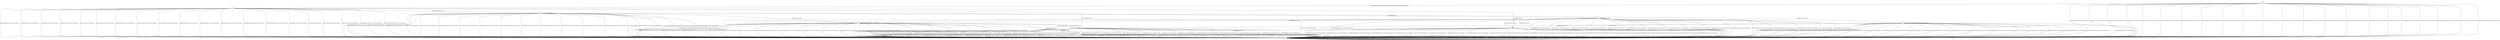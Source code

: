 digraph g {

	s0 [shape="circle" label="s0"];
	s1 [shape="circle" label="s1"];
	s2 [shape="circle" label="s2"];
	s3 [shape="circle" label="s3"];
	s4 [shape="circle" label="s4"];
	s5 [shape="circle" label="s5"];
	s6 [shape="circle" label="s6"];
	s7 [shape="circle" label="s7"];
	s8 [shape="circle" label="s8"];
	s9 [shape="circle" label="s9"];
	s0 -> s1 [label="ClientHelloRSAReset / SERVER_HELLOCERTIFICATECERTIFICATE_REQUESTSERVER_HELLO_DONE"];
	s0 -> s2 [label="ClientKeyExchange / Alert1.0ConnectionClosed"];
	s0 -> s2 [label="EmptyCertificate / Alert1.0ConnectionClosed"];
	s0 -> s2 [label="ChangeCipherSpec / Alert1.0ConnectionClosed"];
	s0 -> s2 [label="Finished / Alert1.0ConnectionClosed"];
	s0 -> s2 [label="ApplicationData / Alert2.10ConnectionClosed"];
	s0 -> s2 [label="ApplicationDataEmpty / Alert1.0ConnectionClosed"];
	s0 -> s2 [label="ClientCertificateValid / Alert1.0ConnectionClosed"];
	s0 -> s2 [label="ClientCertificateInvalid / Alert1.0ConnectionClosed"];
	s0 -> s2 [label="ClientCertificateVerify / Alert1.0ConnectionClosed"];
	s0 -> s2 [label="CertificateRequest / Alert2.10ConnectionClosed"];
	s0 -> s2 [label="HelloVerifyRequest / Alert2.10ConnectionClosed"];
	s0 -> s2 [label="DHClientKeyExchange / Alert1.0ConnectionClosed"];
	s0 -> s2 [label="DHEServerKeyExchange / Alert1.0ConnectionClosed"];
	s0 -> s2 [label="ECDHClientKeyExchange / Alert1.0ConnectionClosed"];
	s0 -> s2 [label="ECDHEServerKeyExchange / Alert1.0ConnectionClosed"];
	s0 -> s2 [label="ServerHelloDone / Alert1.0ConnectionClosed"];
	s0 -> s2 [label="Alert / Alert1.0ConnectionClosed"];
	s0 -> s2 [label="SSL2ClientHello / Alert1.0ConnectionClosed"];
	s0 -> s2 [label="HelloRequest / Alert2.10ConnectionClosed"];
	s0 -> s2 [label="EncryptedExtensionMessage / Alert1.0ConnectionClosed"];
	s0 -> s2 [label="ServerHello / Alert2.10ConnectionClosed"];
	s0 -> s2 [label="ClientCertificateVerifyInvalid / Alert1.0ConnectionClosed"];
	s1 -> s2 [label="ClientHelloRSAReset / Alert1.0ConnectionClosed"];
	s1 -> s2 [label="ClientKeyExchange / Alert1.0ConnectionClosed"];
	s1 -> s2 [label="EmptyCertificate / Alert1.0ConnectionClosed"];
	s1 -> s2 [label="ChangeCipherSpec / Alert1.0ConnectionClosed"];
	s1 -> s2 [label="Finished / Alert1.0ConnectionClosed"];
	s1 -> s2 [label="ApplicationData / Alert2.10ConnectionClosed"];
	s1 -> s2 [label="ApplicationDataEmpty / Alert1.0ConnectionClosed"];
	s1 -> s3 [label="ClientCertificateValid / Empty"];
	s1 -> s2 [label="ClientCertificateInvalid / Alert1.0ConnectionClosed"];
	s1 -> s2 [label="ClientCertificateVerify / Alert1.0ConnectionClosed"];
	s1 -> s4 [label="CertificateRequest / Empty"];
	s1 -> s2 [label="HelloVerifyRequest / Alert1.0ConnectionClosed"];
	s1 -> s2 [label="DHClientKeyExchange / Alert1.0ConnectionClosed"];
	s1 -> s2 [label="DHEServerKeyExchange / Alert1.0ConnectionClosed"];
	s1 -> s2 [label="ECDHClientKeyExchange / Alert1.0ConnectionClosed"];
	s1 -> s2 [label="ECDHEServerKeyExchange / Alert1.0ConnectionClosed"];
	s1 -> s2 [label="ServerHelloDone / Alert1.0ConnectionClosed"];
	s1 -> s2 [label="Alert / Alert1.0ConnectionClosed"];
	s1 -> s2 [label="SSL2ClientHello / Alert1.0ConnectionClosed"];
	s1 -> s2 [label="HelloRequest / Alert2.10ConnectionClosed"];
	s1 -> s2 [label="EncryptedExtensionMessage / Alert1.0ConnectionClosed"];
	s1 -> s6 [label="ServerHello / Empty"];
	s1 -> s2 [label="ClientCertificateVerifyInvalid / Alert1.0ConnectionClosed"];
	s2 -> s2 [label="ClientHelloRSAReset / ConnectionClosed"];
	s2 -> s2 [label="ClientKeyExchange / ConnectionClosed"];
	s2 -> s2 [label="EmptyCertificate / ConnectionClosed"];
	s2 -> s2 [label="ChangeCipherSpec / ConnectionClosed"];
	s2 -> s2 [label="Finished / ConnectionClosed"];
	s2 -> s2 [label="ApplicationData / ConnectionClosed"];
	s2 -> s2 [label="ApplicationDataEmpty / ConnectionClosed"];
	s2 -> s2 [label="ClientCertificateValid / ConnectionClosed"];
	s2 -> s2 [label="ClientCertificateInvalid / ConnectionClosed"];
	s2 -> s2 [label="ClientCertificateVerify / ConnectionClosed"];
	s2 -> s2 [label="CertificateRequest / ConnectionClosed"];
	s2 -> s2 [label="HelloVerifyRequest / ConnectionClosed"];
	s2 -> s2 [label="DHClientKeyExchange / ConnectionClosed"];
	s2 -> s2 [label="DHEServerKeyExchange / ConnectionClosed"];
	s2 -> s2 [label="ECDHClientKeyExchange / ConnectionClosed"];
	s2 -> s2 [label="ECDHEServerKeyExchange / ConnectionClosed"];
	s2 -> s2 [label="ServerHelloDone / ConnectionClosed"];
	s2 -> s2 [label="Alert / ConnectionClosed"];
	s2 -> s2 [label="SSL2ClientHello / ConnectionClosed"];
	s2 -> s2 [label="HelloRequest / ConnectionClosed"];
	s2 -> s2 [label="EncryptedExtensionMessage / ConnectionClosed"];
	s2 -> s2 [label="ServerHello / ConnectionClosed"];
	s2 -> s2 [label="ClientCertificateVerifyInvalid / ConnectionClosed"];
	s3 -> s2 [label="ClientHelloRSAReset / Alert1.0ConnectionClosed"];
	s3 -> s9 [label="ClientKeyExchange / Empty"];
	s3 -> s2 [label="EmptyCertificate / Alert1.0ConnectionClosed"];
	s3 -> s2 [label="ChangeCipherSpec / Alert1.0ConnectionClosed"];
	s3 -> s2 [label="Finished / Alert1.0ConnectionClosed"];
	s3 -> s2 [label="ApplicationData / Alert2.10ConnectionClosed"];
	s3 -> s2 [label="ApplicationDataEmpty / Alert1.0ConnectionClosed"];
	s3 -> s2 [label="ClientCertificateValid / Alert1.0ConnectionClosed"];
	s3 -> s2 [label="ClientCertificateInvalid / Alert1.0ConnectionClosed"];
	s3 -> s2 [label="ClientCertificateVerify / Alert1.0ConnectionClosed"];
	s3 -> s5 [label="CertificateRequest / Empty"];
	s3 -> s2 [label="HelloVerifyRequest / Alert1.0ConnectionClosed"];
	s3 -> s2 [label="DHClientKeyExchange / Alert1.0ConnectionClosed"];
	s3 -> s2 [label="DHEServerKeyExchange / Alert1.0ConnectionClosed"];
	s3 -> s2 [label="ECDHClientKeyExchange / Alert1.0ConnectionClosed"];
	s3 -> s2 [label="ECDHEServerKeyExchange / Alert1.0ConnectionClosed"];
	s3 -> s3 [label="ServerHelloDone / Empty"];
	s3 -> s2 [label="Alert / Alert1.0ConnectionClosed"];
	s3 -> s2 [label="SSL2ClientHello / Alert1.0ConnectionClosed"];
	s3 -> s2 [label="HelloRequest / Alert2.10ConnectionClosed"];
	s3 -> s2 [label="EncryptedExtensionMessage / Alert1.0ConnectionClosed"];
	s3 -> s7 [label="ServerHello / Empty"];
	s3 -> s2 [label="ClientCertificateVerifyInvalid / Alert1.0ConnectionClosed"];
	s4 -> s2 [label="ClientHelloRSAReset / Alert1.0ConnectionClosed"];
	s4 -> s2 [label="ClientKeyExchange / Alert1.0ConnectionClosed"];
	s4 -> s2 [label="EmptyCertificate / Alert1.0ConnectionClosed"];
	s4 -> s2 [label="ChangeCipherSpec / Alert1.0ConnectionClosed"];
	s4 -> s2 [label="Finished / Alert1.0ConnectionClosed"];
	s4 -> s2 [label="ApplicationData / Alert2.10ConnectionClosed"];
	s4 -> s2 [label="ApplicationDataEmpty / Alert1.0ConnectionClosed"];
	s4 -> s5 [label="ClientCertificateValid / Empty"];
	s4 -> s2 [label="ClientCertificateInvalid / Alert1.0ConnectionClosed"];
	s4 -> s2 [label="ClientCertificateVerify / Alert1.0ConnectionClosed"];
	s4 -> s2 [label="CertificateRequest / Alert1.0ConnectionClosed"];
	s4 -> s2 [label="HelloVerifyRequest / Alert1.0ConnectionClosed"];
	s4 -> s2 [label="DHClientKeyExchange / Alert1.0ConnectionClosed"];
	s4 -> s2 [label="DHEServerKeyExchange / Alert1.0ConnectionClosed"];
	s4 -> s2 [label="ECDHClientKeyExchange / Alert1.0ConnectionClosed"];
	s4 -> s2 [label="ECDHEServerKeyExchange / Alert1.0ConnectionClosed"];
	s4 -> s2 [label="ServerHelloDone / Alert1.0ConnectionClosed"];
	s4 -> s2 [label="Alert / Alert1.0ConnectionClosed"];
	s4 -> s2 [label="SSL2ClientHello / Alert1.0ConnectionClosed"];
	s4 -> s2 [label="HelloRequest / Alert2.10ConnectionClosed"];
	s4 -> s2 [label="EncryptedExtensionMessage / Alert1.0ConnectionClosed"];
	s4 -> s8 [label="ServerHello / Empty"];
	s4 -> s2 [label="ClientCertificateVerifyInvalid / Alert1.0ConnectionClosed"];
	s5 -> s2 [label="ClientHelloRSAReset / Alert1.0ConnectionClosed"];
	s5 -> s4 [label="ClientKeyExchange / Empty"];
	s5 -> s2 [label="EmptyCertificate / Alert1.0ConnectionClosed"];
	s5 -> s2 [label="ChangeCipherSpec / Alert1.0ConnectionClosed"];
	s5 -> s2 [label="Finished / Alert1.0ConnectionClosed"];
	s5 -> s2 [label="ApplicationData / Alert2.10ConnectionClosed"];
	s5 -> s2 [label="ApplicationDataEmpty / Alert1.0ConnectionClosed"];
	s5 -> s2 [label="ClientCertificateValid / Alert1.0ConnectionClosed"];
	s5 -> s2 [label="ClientCertificateInvalid / Alert1.0ConnectionClosed"];
	s5 -> s2 [label="ClientCertificateVerify / Alert1.0ConnectionClosed"];
	s5 -> s2 [label="CertificateRequest / Alert1.0ConnectionClosed"];
	s5 -> s2 [label="HelloVerifyRequest / Alert1.0ConnectionClosed"];
	s5 -> s2 [label="DHClientKeyExchange / Alert1.0ConnectionClosed"];
	s5 -> s2 [label="DHEServerKeyExchange / Alert1.0ConnectionClosed"];
	s5 -> s2 [label="ECDHClientKeyExchange / Alert1.0ConnectionClosed"];
	s5 -> s2 [label="ECDHEServerKeyExchange / Alert1.0ConnectionClosed"];
	s5 -> s5 [label="ServerHelloDone / Empty"];
	s5 -> s2 [label="Alert / Alert1.0ConnectionClosed"];
	s5 -> s2 [label="SSL2ClientHello / Alert1.0ConnectionClosed"];
	s5 -> s2 [label="HelloRequest / Alert2.10ConnectionClosed"];
	s5 -> s2 [label="EncryptedExtensionMessage / Alert1.0ConnectionClosed"];
	s5 -> s5 [label="ServerHello / Empty"];
	s5 -> s2 [label="ClientCertificateVerifyInvalid / Alert1.0ConnectionClosed"];
	s6 -> s2 [label="ClientHelloRSAReset / Alert1.0ConnectionClosed"];
	s6 -> s2 [label="ClientKeyExchange / Alert1.0ConnectionClosed"];
	s6 -> s2 [label="EmptyCertificate / Alert1.0ConnectionClosed"];
	s6 -> s2 [label="ChangeCipherSpec / Alert1.0ConnectionClosed"];
	s6 -> s2 [label="Finished / Alert1.0ConnectionClosed"];
	s6 -> s2 [label="ApplicationData / Alert2.10ConnectionClosed"];
	s6 -> s2 [label="ApplicationDataEmpty / Alert1.0ConnectionClosed"];
	s6 -> s7 [label="ClientCertificateValid / Empty"];
	s6 -> s2 [label="ClientCertificateInvalid / Alert1.0ConnectionClosed"];
	s6 -> s2 [label="ClientCertificateVerify / Alert1.0ConnectionClosed"];
	s6 -> s8 [label="CertificateRequest / Empty"];
	s6 -> s2 [label="HelloVerifyRequest / Alert1.0ConnectionClosed"];
	s6 -> s2 [label="DHClientKeyExchange / Alert1.0ConnectionClosed"];
	s6 -> s2 [label="DHEServerKeyExchange / Alert1.0ConnectionClosed"];
	s6 -> s2 [label="ECDHClientKeyExchange / Alert1.0ConnectionClosed"];
	s6 -> s2 [label="ECDHEServerKeyExchange / Alert1.0ConnectionClosed"];
	s6 -> s2 [label="ServerHelloDone / Alert1.0ConnectionClosed"];
	s6 -> s2 [label="Alert / Alert1.0ConnectionClosed"];
	s6 -> s2 [label="SSL2ClientHello / Alert1.0ConnectionClosed"];
	s6 -> s2 [label="HelloRequest / Alert2.10ConnectionClosed"];
	s6 -> s2 [label="EncryptedExtensionMessage / Alert1.0ConnectionClosed"];
	s6 -> s2 [label="ServerHello / Alert1.0ConnectionClosed"];
	s6 -> s2 [label="ClientCertificateVerifyInvalid / Alert1.0ConnectionClosed"];
	s7 -> s2 [label="ClientHelloRSAReset / Alert1.0ConnectionClosed"];
	s7 -> s6 [label="ClientKeyExchange / Empty"];
	s7 -> s2 [label="EmptyCertificate / Alert1.0ConnectionClosed"];
	s7 -> s2 [label="ChangeCipherSpec / Alert1.0ConnectionClosed"];
	s7 -> s2 [label="Finished / Alert1.0ConnectionClosed"];
	s7 -> s2 [label="ApplicationData / Alert2.10ConnectionClosed"];
	s7 -> s2 [label="ApplicationDataEmpty / Alert1.0ConnectionClosed"];
	s7 -> s2 [label="ClientCertificateValid / Alert1.0ConnectionClosed"];
	s7 -> s2 [label="ClientCertificateInvalid / Alert1.0ConnectionClosed"];
	s7 -> s2 [label="ClientCertificateVerify / Alert1.0ConnectionClosed"];
	s7 -> s5 [label="CertificateRequest / Empty"];
	s7 -> s2 [label="HelloVerifyRequest / Alert1.0ConnectionClosed"];
	s7 -> s2 [label="DHClientKeyExchange / Alert1.0ConnectionClosed"];
	s7 -> s2 [label="DHEServerKeyExchange / Alert1.0ConnectionClosed"];
	s7 -> s2 [label="ECDHClientKeyExchange / Alert1.0ConnectionClosed"];
	s7 -> s2 [label="ECDHEServerKeyExchange / Alert1.0ConnectionClosed"];
	s7 -> s7 [label="ServerHelloDone / Empty"];
	s7 -> s2 [label="Alert / Alert1.0ConnectionClosed"];
	s7 -> s2 [label="SSL2ClientHello / Alert1.0ConnectionClosed"];
	s7 -> s2 [label="HelloRequest / Alert2.10ConnectionClosed"];
	s7 -> s2 [label="EncryptedExtensionMessage / Alert1.0ConnectionClosed"];
	s7 -> s2 [label="ServerHello / Alert1.0ConnectionClosed"];
	s7 -> s2 [label="ClientCertificateVerifyInvalid / Alert1.0ConnectionClosed"];
	s8 -> s2 [label="ClientHelloRSAReset / Alert1.0ConnectionClosed"];
	s8 -> s2 [label="ClientKeyExchange / Alert1.0ConnectionClosed"];
	s8 -> s2 [label="EmptyCertificate / Alert1.0ConnectionClosed"];
	s8 -> s2 [label="ChangeCipherSpec / Alert1.0ConnectionClosed"];
	s8 -> s2 [label="Finished / Alert1.0ConnectionClosed"];
	s8 -> s2 [label="ApplicationData / Alert2.10ConnectionClosed"];
	s8 -> s2 [label="ApplicationDataEmpty / Alert1.0ConnectionClosed"];
	s8 -> s5 [label="ClientCertificateValid / Empty"];
	s8 -> s2 [label="ClientCertificateInvalid / Alert1.0ConnectionClosed"];
	s8 -> s2 [label="ClientCertificateVerify / Alert1.0ConnectionClosed"];
	s8 -> s2 [label="CertificateRequest / Alert1.0ConnectionClosed"];
	s8 -> s2 [label="HelloVerifyRequest / Alert1.0ConnectionClosed"];
	s8 -> s2 [label="DHClientKeyExchange / Alert1.0ConnectionClosed"];
	s8 -> s2 [label="DHEServerKeyExchange / Alert1.0ConnectionClosed"];
	s8 -> s2 [label="ECDHClientKeyExchange / Alert1.0ConnectionClosed"];
	s8 -> s2 [label="ECDHEServerKeyExchange / Alert1.0ConnectionClosed"];
	s8 -> s2 [label="ServerHelloDone / Alert1.0ConnectionClosed"];
	s8 -> s2 [label="Alert / Alert1.0ConnectionClosed"];
	s8 -> s2 [label="SSL2ClientHello / Alert1.0ConnectionClosed"];
	s8 -> s2 [label="HelloRequest / Alert2.10ConnectionClosed"];
	s8 -> s2 [label="EncryptedExtensionMessage / Alert1.0ConnectionClosed"];
	s8 -> s2 [label="ServerHello / Alert1.0ConnectionClosed"];
	s8 -> s2 [label="ClientCertificateVerifyInvalid / Alert1.0ConnectionClosed"];
	s9 -> s2 [label="ClientHelloRSAReset / Alert1.0ConnectionClosed"];
	s9 -> s2 [label="ClientKeyExchange / Alert1.0ConnectionClosed"];
	s9 -> s2 [label="EmptyCertificate / Alert1.0ConnectionClosed"];
	s9 -> s2 [label="ChangeCipherSpec / Alert1.0ConnectionClosed"];
	s9 -> s2 [label="Finished / Alert1.0ConnectionClosed"];
	s9 -> s2 [label="ApplicationData / Alert2.10ConnectionClosed"];
	s9 -> s2 [label="ApplicationDataEmpty / Alert1.0ConnectionClosed"];
	s9 -> s2 [label="ClientCertificateValid / Alert1.0ConnectionClosed"];
	s9 -> s2 [label="ClientCertificateInvalid / Alert1.0ConnectionClosed"];
	s9 -> s9 [label="ClientCertificateVerify / Empty"];
	s9 -> s4 [label="CertificateRequest / Empty"];
	s9 -> s2 [label="HelloVerifyRequest / Alert1.0ConnectionClosed"];
	s9 -> s2 [label="DHClientKeyExchange / Alert1.0ConnectionClosed"];
	s9 -> s2 [label="DHEServerKeyExchange / Alert1.0ConnectionClosed"];
	s9 -> s2 [label="ECDHClientKeyExchange / Alert1.0ConnectionClosed"];
	s9 -> s2 [label="ECDHEServerKeyExchange / Alert1.0ConnectionClosed"];
	s9 -> s9 [label="ServerHelloDone / Empty"];
	s9 -> s2 [label="Alert / Alert1.0ConnectionClosed"];
	s9 -> s2 [label="SSL2ClientHello / Alert1.0ConnectionClosed"];
	s9 -> s2 [label="HelloRequest / Alert2.10ConnectionClosed"];
	s9 -> s2 [label="EncryptedExtensionMessage / Alert1.0ConnectionClosed"];
	s9 -> s6 [label="ServerHello / Empty"];
	s9 -> s2 [label="ClientCertificateVerifyInvalid / Alert1.0ConnectionClosed"];

__start0 [label="" shape="none" width="0" height="0"];
__start0 -> s0;

}

